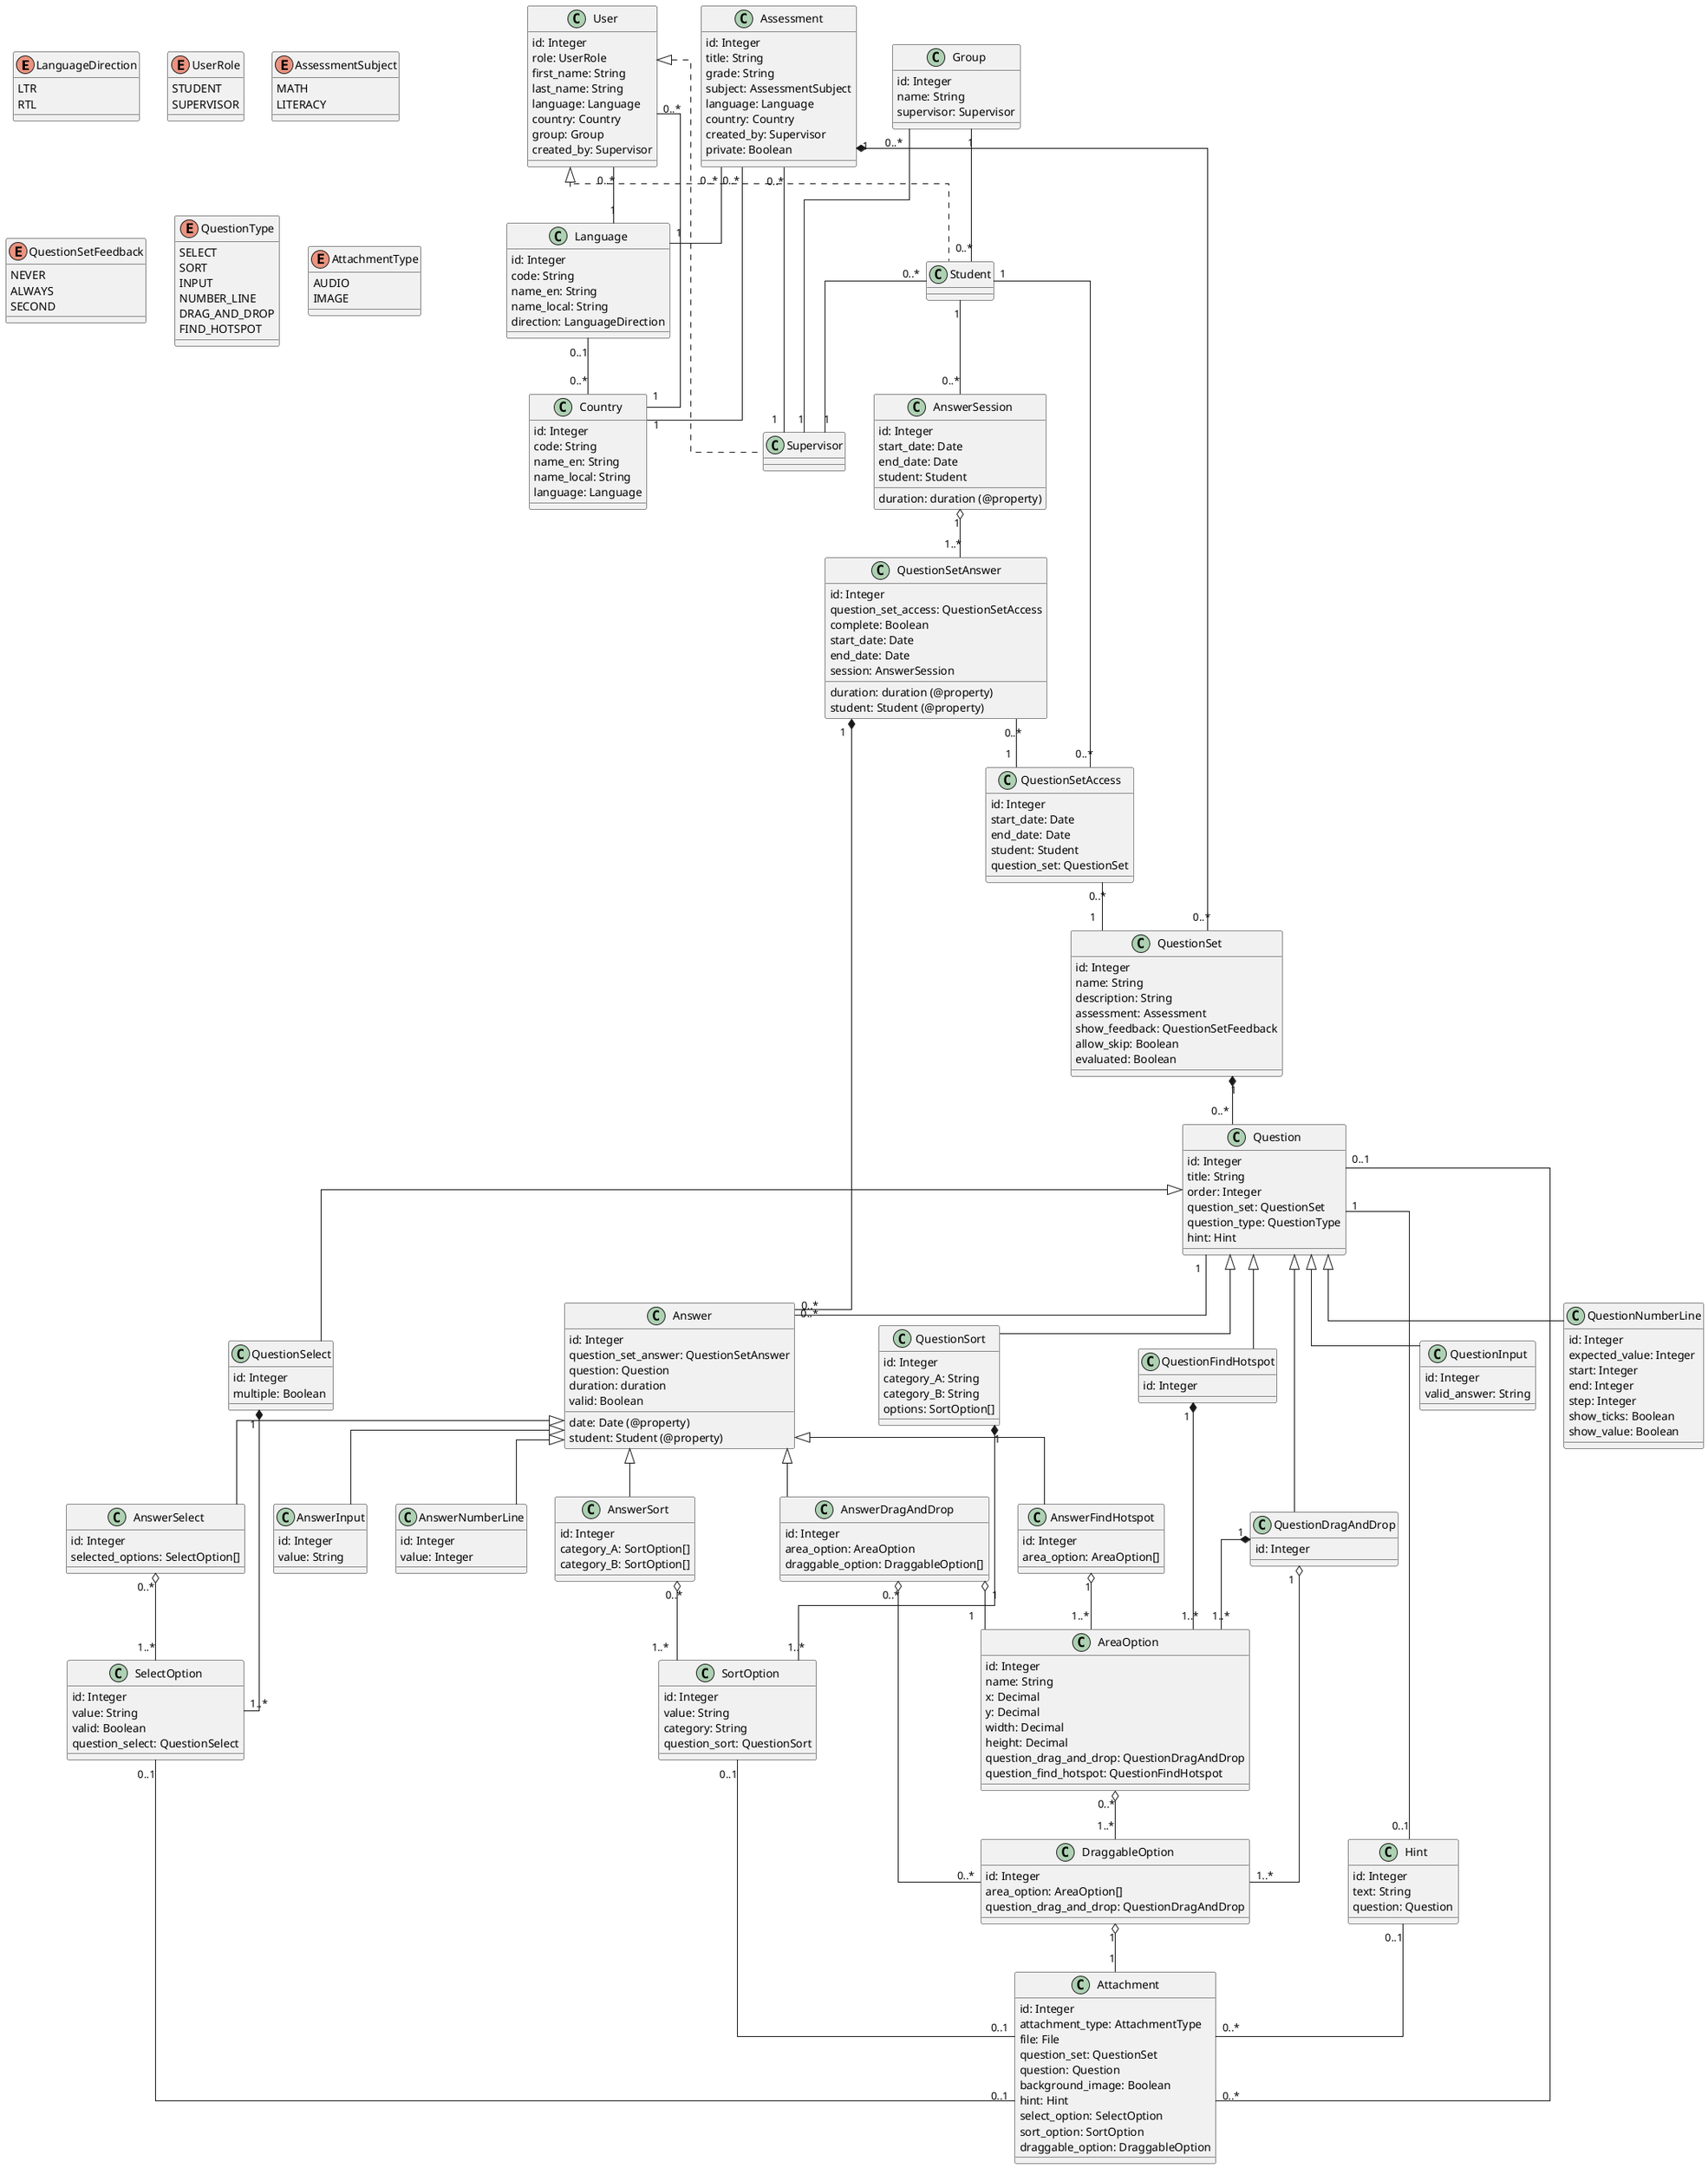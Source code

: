@startuml "Learning_Outcomes_Database_UML_Diagram"

skinparam linetype ortho
skinparam BackgroundColor white

/'
Version 4 - 15/06/2022 (Author Estela S) - changes:
- Added QuestionDragAndDrop, QuestionFindHotspot, AreaOption, DraggableOption
- Added AnswerDragAndDrop, AnswerFindHotspot
'/

enum LanguageDirection {
    LTR
    RTL
}

class Country {
    id: Integer
    code: String
    name_en: String
    name_local: String
    language: Language
}

class Language {
    id: Integer
    code: String
    name_en: String
    name_local: String
    direction: LanguageDirection
}

enum UserRole {
    STUDENT
    SUPERVISOR
}

class Group {
    id: Integer
    name: String
    supervisor: Supervisor
}

class User {
    id: Integer
    role: UserRole
    first_name: String
    last_name: String
    language: Language
    country: Country
    group: Group
    created_by: Supervisor
}

enum AssessmentSubject {
    MATH
    LITERACY
}

class Assessment {
    id: Integer
    title: String
    grade: String
    subject: AssessmentSubject
    language: Language
    country: Country
    created_by: Supervisor
    private: Boolean
}

enum QuestionSetFeedback {
    NEVER
    ALWAYS
    SECOND
}

class QuestionSet {
    id: Integer
    name: String
    description: String
    assessment: Assessment
    'order: Integer'
    show_feedback: QuestionSetFeedback
    allow_skip: Boolean
    evaluated: Boolean
    'stop_rule: Integer'
}

class QuestionSetAccess {
    id: Integer
    start_date: Date
    end_date: Date
    student: Student
    question_set: QuestionSet
}

enum QuestionType {
    SELECT
    SORT
    INPUT
    NUMBER_LINE
    DRAG_AND_DROP
    FIND_HOTSPOT
}

class Question {
    id: Integer
    title: String
    order: Integer
    question_set: QuestionSet
    question_type: QuestionType
    hint: Hint
}

class Hint {
    id: Integer
    text: String
    question: Question
}

class QuestionInput {
    id: Integer
    valid_answer: String
}

class QuestionSelect {
    id: Integer
    multiple: Boolean
}

class SelectOption {
    id: Integer
    value: String
    valid: Boolean
    question_select: QuestionSelect
}

class QuestionSort {
    id: Integer
    category_A: String
    category_B: String
    options: SortOption[]
}

class SortOption {
    id: Integer
    value: String
    category: String
    question_sort: QuestionSort
}

class QuestionNumberLine {
    id: Integer
    expected_value: Integer
    start: Integer
    end: Integer
    step: Integer
    show_ticks: Boolean
    show_value: Boolean
}

class QuestionDragAndDrop {
    id: Integer
}

class DraggableOption {
    id: Integer
    area_option: AreaOption[]
    question_drag_and_drop: QuestionDragAndDrop
}

class AreaOption {
    id: Integer
    name: String
    x: Decimal
    y: Decimal
    width: Decimal
    height: Decimal
    question_drag_and_drop: QuestionDragAndDrop
    question_find_hotspot: QuestionFindHotspot
}

class QuestionFindHotspot {
    id: Integer
}

enum AttachmentType {
    AUDIO
    IMAGE
}

class Attachment {
    id: Integer
    attachment_type: AttachmentType
    file: File
    question_set: QuestionSet
    question: Question
    background_image: Boolean
    hint: Hint
    select_option: SelectOption
    sort_option: SortOption
    draggable_option: DraggableOption
}

class AnswerSession {
    id: Integer
    start_date: Date
    end_date: Date
    student: Student
    duration: duration (@property)
}

class QuestionSetAnswer {
    id: Integer
    question_set_access: QuestionSetAccess
    complete: Boolean
    start_date: Date
    end_date: Date
    session: AnswerSession
    duration: duration (@property)
    student: Student (@property)
}

class Answer {
    id: Integer
    question_set_answer: QuestionSetAnswer
    question: Question
    duration: duration
    valid: Boolean
    date: Date (@property)
    student: Student (@property)
}

class AnswerFindHotspot {
    id: Integer
    area_option: AreaOption[]
}

class AnswerDragAndDrop {
    id: Integer
    area_option: AreaOption
    draggable_option: DraggableOption[]
}

class AnswerInput {
    id: Integer
    value: String
}

class AnswerSelect {
    id: Integer
    selected_options: SelectOption[]
}

class AnswerSort {
    id: Integer
    category_A: SortOption[]
    category_B: SortOption[]
}

class AnswerNumberLine {
    id: Integer
    value: Integer
}

Language "0..1" -- "0..*" Country

User "0..*" -- "1" Language
User "0..*" -- "1" Country

Assessment "0..*" -- "1" Language
Assessment "0..*" -- "1" Country


User <|-[dashed]- Supervisor
User <|-[dashed]- Student

Student "0..*" -- "1" Supervisor

Group "0..*" -- "1" Supervisor
Group "1" -- "0..*" Student

Assessment "1" *-- "0..*" QuestionSet
Assessment "0..*" -- "1" Supervisor

QuestionSet "1" *-- "0..*" Question

AnswerSession "1" o-- "1..*" QuestionSetAnswer

QuestionSetAccess "0..*" -- "1" QuestionSet

Student "1" -- "0..*" AnswerSession
Student "1" -- "0..*" QuestionSetAccess


Hint "0..1" -- "0..*" Attachment

Question "0..1" -- "0..*" Attachment
Question "1" -- "0..1" Hint
Question <|-- QuestionSelect
Question <|-- QuestionSort
Question <|-- QuestionInput
Question <|-- QuestionNumberLine
Question <|-- QuestionDragAndDrop
Question <|-- QuestionFindHotspot

QuestionSelect "1" *-- "1..*" SelectOption
SelectOption "0..1" -- "0..1" Attachment

QuestionSort "1" *-- "1..*" SortOption
SortOption "0..1" -- "0..1" Attachment

AreaOption  "0..*" o-- "1..*" DraggableOption
QuestionDragAndDrop "1" o-- "1..*" DraggableOption
DraggableOption "1" o-- "1" Attachment

QuestionFindHotspot "1" *-- "1..*" AreaOption
QuestionDragAndDrop "1" *-- "1..*" AreaOption

QuestionSetAnswer "0..*" -- "1" QuestionSetAccess
QuestionSetAnswer "1" *-- "0..*" Answer

Question "1" -- "0..*" Answer

Answer <|-- AnswerSelect
Answer <|-- AnswerSort
Answer <|-- AnswerInput
Answer <|-- AnswerNumberLine
Answer <|-- AnswerDragAndDrop
Answer <|-- AnswerFindHotspot

AnswerDragAndDrop "0..*" o-- "0..*" DraggableOption
AnswerDragAndDrop "1" o-- "1" AreaOption

AnswerFindHotspot "1" o-- "1..*" AreaOption

AnswerSelect "0..*" o-- "1..*" SelectOption
AnswerSort "0..*" o-- "1..*" SortOption

@enduml